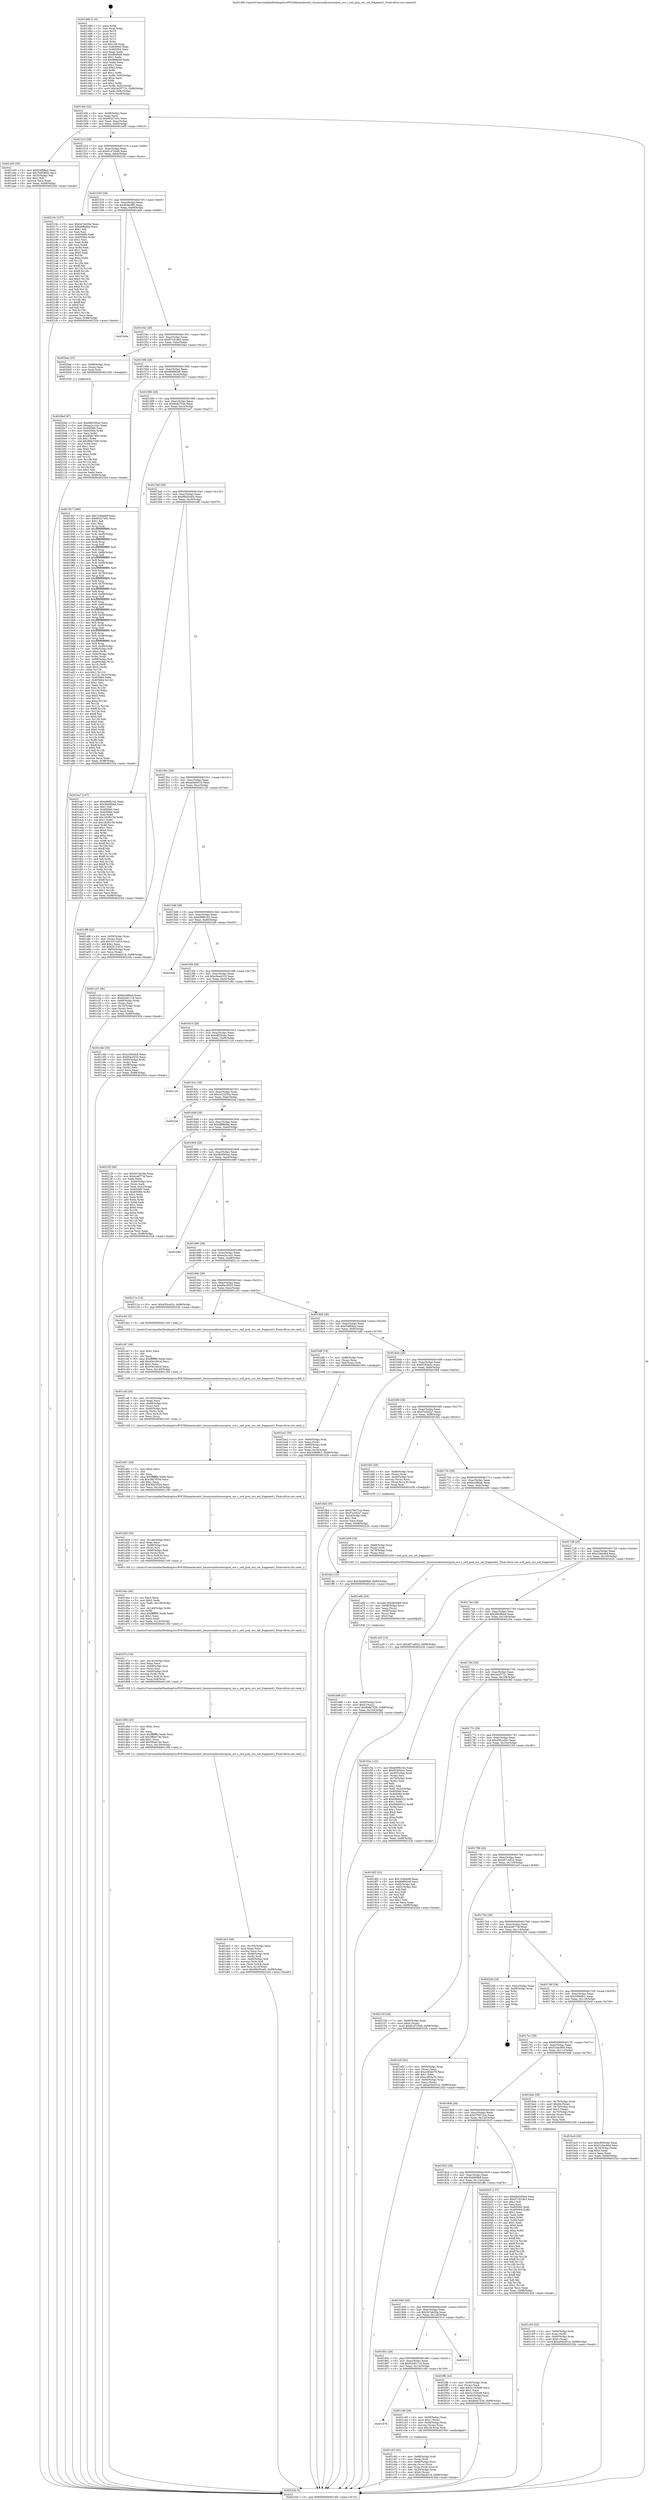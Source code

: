 digraph "0x401480" {
  label = "0x401480 (/mnt/c/Users/mathe/Desktop/tcc/POCII/binaries/extr_linuxsoundcoreosspcm_oss.c_snd_pcm_oss_set_fragment1_Final-ollvm.out::main(0))"
  labelloc = "t"
  node[shape=record]

  Entry [label="",width=0.3,height=0.3,shape=circle,fillcolor=black,style=filled]
  "0x4014f4" [label="{
     0x4014f4 [32]\l
     | [instrs]\l
     &nbsp;&nbsp;0x4014f4 \<+6\>: mov -0x98(%rbp),%eax\l
     &nbsp;&nbsp;0x4014fa \<+2\>: mov %eax,%ecx\l
     &nbsp;&nbsp;0x4014fc \<+6\>: sub $0x80227a5c,%ecx\l
     &nbsp;&nbsp;0x401502 \<+6\>: mov %eax,-0xac(%rbp)\l
     &nbsp;&nbsp;0x401508 \<+6\>: mov %ecx,-0xb0(%rbp)\l
     &nbsp;&nbsp;0x40150e \<+6\>: je 0000000000401a95 \<main+0x615\>\l
  }"]
  "0x401a95" [label="{
     0x401a95 [30]\l
     | [instrs]\l
     &nbsp;&nbsp;0x401a95 \<+5\>: mov $0xf34f68a2,%eax\l
     &nbsp;&nbsp;0x401a9a \<+5\>: mov $0x7b6f36bb,%ecx\l
     &nbsp;&nbsp;0x401a9f \<+3\>: mov -0x35(%rbp),%dl\l
     &nbsp;&nbsp;0x401aa2 \<+3\>: test $0x1,%dl\l
     &nbsp;&nbsp;0x401aa5 \<+3\>: cmovne %ecx,%eax\l
     &nbsp;&nbsp;0x401aa8 \<+6\>: mov %eax,-0x98(%rbp)\l
     &nbsp;&nbsp;0x401aae \<+5\>: jmp 000000000040232b \<main+0xeab\>\l
  }"]
  "0x401514" [label="{
     0x401514 [28]\l
     | [instrs]\l
     &nbsp;&nbsp;0x401514 \<+5\>: jmp 0000000000401519 \<main+0x99\>\l
     &nbsp;&nbsp;0x401519 \<+6\>: mov -0xac(%rbp),%eax\l
     &nbsp;&nbsp;0x40151f \<+5\>: sub $0x81d7c948,%eax\l
     &nbsp;&nbsp;0x401524 \<+6\>: mov %eax,-0xb4(%rbp)\l
     &nbsp;&nbsp;0x40152a \<+6\>: je 000000000040216c \<main+0xcec\>\l
  }"]
  Exit [label="",width=0.3,height=0.3,shape=circle,fillcolor=black,style=filled,peripheries=2]
  "0x40216c" [label="{
     0x40216c [137]\l
     | [instrs]\l
     &nbsp;&nbsp;0x40216c \<+5\>: mov $0x5e7eb30a,%eax\l
     &nbsp;&nbsp;0x402171 \<+5\>: mov $0xd8ffe0bd,%ecx\l
     &nbsp;&nbsp;0x402176 \<+2\>: mov $0x1,%dl\l
     &nbsp;&nbsp;0x402178 \<+2\>: xor %esi,%esi\l
     &nbsp;&nbsp;0x40217a \<+7\>: mov 0x405060,%edi\l
     &nbsp;&nbsp;0x402181 \<+8\>: mov 0x405064,%r8d\l
     &nbsp;&nbsp;0x402189 \<+3\>: sub $0x1,%esi\l
     &nbsp;&nbsp;0x40218c \<+3\>: mov %edi,%r9d\l
     &nbsp;&nbsp;0x40218f \<+3\>: add %esi,%r9d\l
     &nbsp;&nbsp;0x402192 \<+4\>: imul %r9d,%edi\l
     &nbsp;&nbsp;0x402196 \<+3\>: and $0x1,%edi\l
     &nbsp;&nbsp;0x402199 \<+3\>: cmp $0x0,%edi\l
     &nbsp;&nbsp;0x40219c \<+4\>: sete %r10b\l
     &nbsp;&nbsp;0x4021a0 \<+4\>: cmp $0xa,%r8d\l
     &nbsp;&nbsp;0x4021a4 \<+4\>: setl %r11b\l
     &nbsp;&nbsp;0x4021a8 \<+3\>: mov %r10b,%bl\l
     &nbsp;&nbsp;0x4021ab \<+3\>: xor $0xff,%bl\l
     &nbsp;&nbsp;0x4021ae \<+3\>: mov %r11b,%r14b\l
     &nbsp;&nbsp;0x4021b1 \<+4\>: xor $0xff,%r14b\l
     &nbsp;&nbsp;0x4021b5 \<+3\>: xor $0x0,%dl\l
     &nbsp;&nbsp;0x4021b8 \<+3\>: mov %bl,%r15b\l
     &nbsp;&nbsp;0x4021bb \<+4\>: and $0x0,%r15b\l
     &nbsp;&nbsp;0x4021bf \<+3\>: and %dl,%r10b\l
     &nbsp;&nbsp;0x4021c2 \<+3\>: mov %r14b,%r12b\l
     &nbsp;&nbsp;0x4021c5 \<+4\>: and $0x0,%r12b\l
     &nbsp;&nbsp;0x4021c9 \<+3\>: and %dl,%r11b\l
     &nbsp;&nbsp;0x4021cc \<+3\>: or %r10b,%r15b\l
     &nbsp;&nbsp;0x4021cf \<+3\>: or %r11b,%r12b\l
     &nbsp;&nbsp;0x4021d2 \<+3\>: xor %r12b,%r15b\l
     &nbsp;&nbsp;0x4021d5 \<+3\>: or %r14b,%bl\l
     &nbsp;&nbsp;0x4021d8 \<+3\>: xor $0xff,%bl\l
     &nbsp;&nbsp;0x4021db \<+3\>: or $0x0,%dl\l
     &nbsp;&nbsp;0x4021de \<+2\>: and %dl,%bl\l
     &nbsp;&nbsp;0x4021e0 \<+3\>: or %bl,%r15b\l
     &nbsp;&nbsp;0x4021e3 \<+4\>: test $0x1,%r15b\l
     &nbsp;&nbsp;0x4021e7 \<+3\>: cmovne %ecx,%eax\l
     &nbsp;&nbsp;0x4021ea \<+6\>: mov %eax,-0x98(%rbp)\l
     &nbsp;&nbsp;0x4021f0 \<+5\>: jmp 000000000040232b \<main+0xeab\>\l
  }"]
  "0x401530" [label="{
     0x401530 [28]\l
     | [instrs]\l
     &nbsp;&nbsp;0x401530 \<+5\>: jmp 0000000000401535 \<main+0xb5\>\l
     &nbsp;&nbsp;0x401535 \<+6\>: mov -0xac(%rbp),%eax\l
     &nbsp;&nbsp;0x40153b \<+5\>: sub $0x828e3ff2,%eax\l
     &nbsp;&nbsp;0x401540 \<+6\>: mov %eax,-0xb8(%rbp)\l
     &nbsp;&nbsp;0x401546 \<+6\>: je 0000000000401b0e \<main+0x68e\>\l
  }"]
  "0x4020bd" [label="{
     0x4020bd [97]\l
     | [instrs]\l
     &nbsp;&nbsp;0x4020bd \<+5\>: mov $0x6b8295a0,%ecx\l
     &nbsp;&nbsp;0x4020c2 \<+5\>: mov $0xea2e1a2c,%edx\l
     &nbsp;&nbsp;0x4020c7 \<+7\>: mov 0x405060,%esi\l
     &nbsp;&nbsp;0x4020ce \<+8\>: mov 0x405064,%r8d\l
     &nbsp;&nbsp;0x4020d6 \<+3\>: mov %esi,%r9d\l
     &nbsp;&nbsp;0x4020d9 \<+7\>: sub $0x9fdb7490,%r9d\l
     &nbsp;&nbsp;0x4020e0 \<+4\>: sub $0x1,%r9d\l
     &nbsp;&nbsp;0x4020e4 \<+7\>: add $0x9fdb7490,%r9d\l
     &nbsp;&nbsp;0x4020eb \<+4\>: imul %r9d,%esi\l
     &nbsp;&nbsp;0x4020ef \<+3\>: and $0x1,%esi\l
     &nbsp;&nbsp;0x4020f2 \<+3\>: cmp $0x0,%esi\l
     &nbsp;&nbsp;0x4020f5 \<+4\>: sete %r10b\l
     &nbsp;&nbsp;0x4020f9 \<+4\>: cmp $0xa,%r8d\l
     &nbsp;&nbsp;0x4020fd \<+4\>: setl %r11b\l
     &nbsp;&nbsp;0x402101 \<+3\>: mov %r10b,%bl\l
     &nbsp;&nbsp;0x402104 \<+3\>: and %r11b,%bl\l
     &nbsp;&nbsp;0x402107 \<+3\>: xor %r11b,%r10b\l
     &nbsp;&nbsp;0x40210a \<+3\>: or %r10b,%bl\l
     &nbsp;&nbsp;0x40210d \<+3\>: test $0x1,%bl\l
     &nbsp;&nbsp;0x402110 \<+3\>: cmovne %edx,%ecx\l
     &nbsp;&nbsp;0x402113 \<+6\>: mov %ecx,-0x98(%rbp)\l
     &nbsp;&nbsp;0x402119 \<+5\>: jmp 000000000040232b \<main+0xeab\>\l
  }"]
  "0x401b0e" [label="{
     0x401b0e\l
  }", style=dashed]
  "0x40154c" [label="{
     0x40154c [28]\l
     | [instrs]\l
     &nbsp;&nbsp;0x40154c \<+5\>: jmp 0000000000401551 \<main+0xd1\>\l
     &nbsp;&nbsp;0x401551 \<+6\>: mov -0xac(%rbp),%eax\l
     &nbsp;&nbsp;0x401557 \<+5\>: sub $0x871819b3,%eax\l
     &nbsp;&nbsp;0x40155c \<+6\>: mov %eax,-0xbc(%rbp)\l
     &nbsp;&nbsp;0x401562 \<+6\>: je 00000000004020ae \<main+0xc2e\>\l
  }"]
  "0x401fec" [label="{
     0x401fec [15]\l
     | [instrs]\l
     &nbsp;&nbsp;0x401fec \<+10\>: movl $0x5bb869b9,-0x98(%rbp)\l
     &nbsp;&nbsp;0x401ff6 \<+5\>: jmp 000000000040232b \<main+0xeab\>\l
  }"]
  "0x4020ae" [label="{
     0x4020ae [15]\l
     | [instrs]\l
     &nbsp;&nbsp;0x4020ae \<+4\>: mov -0x68(%rbp),%rax\l
     &nbsp;&nbsp;0x4020b2 \<+3\>: mov (%rax),%rax\l
     &nbsp;&nbsp;0x4020b5 \<+3\>: mov %rax,%rdi\l
     &nbsp;&nbsp;0x4020b8 \<+5\>: call 0000000000401030 \<free@plt\>\l
     | [calls]\l
     &nbsp;&nbsp;0x401030 \{1\} (unknown)\l
  }"]
  "0x401568" [label="{
     0x401568 [28]\l
     | [instrs]\l
     &nbsp;&nbsp;0x401568 \<+5\>: jmp 000000000040156d \<main+0xed\>\l
     &nbsp;&nbsp;0x40156d \<+6\>: mov -0xac(%rbp),%eax\l
     &nbsp;&nbsp;0x401573 \<+5\>: sub $0x8b9f42e9,%eax\l
     &nbsp;&nbsp;0x401578 \<+6\>: mov %eax,-0xc0(%rbp)\l
     &nbsp;&nbsp;0x40157e \<+6\>: je 0000000000401927 \<main+0x4a7\>\l
  }"]
  "0x401e88" [label="{
     0x401e88 [31]\l
     | [instrs]\l
     &nbsp;&nbsp;0x401e88 \<+4\>: mov -0x40(%rbp),%rcx\l
     &nbsp;&nbsp;0x401e8c \<+6\>: movl $0x0,(%rcx)\l
     &nbsp;&nbsp;0x401e92 \<+10\>: movl $0x8efa7526,-0x98(%rbp)\l
     &nbsp;&nbsp;0x401e9c \<+6\>: mov %eax,-0x154(%rbp)\l
     &nbsp;&nbsp;0x401ea2 \<+5\>: jmp 000000000040232b \<main+0xeab\>\l
  }"]
  "0x401927" [label="{
     0x401927 [366]\l
     | [instrs]\l
     &nbsp;&nbsp;0x401927 \<+5\>: mov $0x7e3bd49f,%eax\l
     &nbsp;&nbsp;0x40192c \<+5\>: mov $0x80227a5c,%ecx\l
     &nbsp;&nbsp;0x401931 \<+2\>: mov $0x1,%dl\l
     &nbsp;&nbsp;0x401933 \<+2\>: xor %esi,%esi\l
     &nbsp;&nbsp;0x401935 \<+3\>: mov %rsp,%rdi\l
     &nbsp;&nbsp;0x401938 \<+4\>: add $0xfffffffffffffff0,%rdi\l
     &nbsp;&nbsp;0x40193c \<+3\>: mov %rdi,%rsp\l
     &nbsp;&nbsp;0x40193f \<+7\>: mov %rdi,-0x90(%rbp)\l
     &nbsp;&nbsp;0x401946 \<+3\>: mov %rsp,%rdi\l
     &nbsp;&nbsp;0x401949 \<+4\>: add $0xfffffffffffffff0,%rdi\l
     &nbsp;&nbsp;0x40194d \<+3\>: mov %rdi,%rsp\l
     &nbsp;&nbsp;0x401950 \<+3\>: mov %rsp,%r8\l
     &nbsp;&nbsp;0x401953 \<+4\>: add $0xfffffffffffffff0,%r8\l
     &nbsp;&nbsp;0x401957 \<+3\>: mov %r8,%rsp\l
     &nbsp;&nbsp;0x40195a \<+7\>: mov %r8,-0x88(%rbp)\l
     &nbsp;&nbsp;0x401961 \<+3\>: mov %rsp,%r8\l
     &nbsp;&nbsp;0x401964 \<+4\>: add $0xfffffffffffffff0,%r8\l
     &nbsp;&nbsp;0x401968 \<+3\>: mov %r8,%rsp\l
     &nbsp;&nbsp;0x40196b \<+4\>: mov %r8,-0x80(%rbp)\l
     &nbsp;&nbsp;0x40196f \<+3\>: mov %rsp,%r8\l
     &nbsp;&nbsp;0x401972 \<+4\>: add $0xfffffffffffffff0,%r8\l
     &nbsp;&nbsp;0x401976 \<+3\>: mov %r8,%rsp\l
     &nbsp;&nbsp;0x401979 \<+4\>: mov %r8,-0x78(%rbp)\l
     &nbsp;&nbsp;0x40197d \<+3\>: mov %rsp,%r8\l
     &nbsp;&nbsp;0x401980 \<+4\>: add $0xfffffffffffffff0,%r8\l
     &nbsp;&nbsp;0x401984 \<+3\>: mov %r8,%rsp\l
     &nbsp;&nbsp;0x401987 \<+4\>: mov %r8,-0x70(%rbp)\l
     &nbsp;&nbsp;0x40198b \<+3\>: mov %rsp,%r8\l
     &nbsp;&nbsp;0x40198e \<+4\>: add $0xfffffffffffffff0,%r8\l
     &nbsp;&nbsp;0x401992 \<+3\>: mov %r8,%rsp\l
     &nbsp;&nbsp;0x401995 \<+4\>: mov %r8,-0x68(%rbp)\l
     &nbsp;&nbsp;0x401999 \<+3\>: mov %rsp,%r8\l
     &nbsp;&nbsp;0x40199c \<+4\>: add $0xfffffffffffffff0,%r8\l
     &nbsp;&nbsp;0x4019a0 \<+3\>: mov %r8,%rsp\l
     &nbsp;&nbsp;0x4019a3 \<+4\>: mov %r8,-0x60(%rbp)\l
     &nbsp;&nbsp;0x4019a7 \<+3\>: mov %rsp,%r8\l
     &nbsp;&nbsp;0x4019aa \<+4\>: add $0xfffffffffffffff0,%r8\l
     &nbsp;&nbsp;0x4019ae \<+3\>: mov %r8,%rsp\l
     &nbsp;&nbsp;0x4019b1 \<+4\>: mov %r8,-0x58(%rbp)\l
     &nbsp;&nbsp;0x4019b5 \<+3\>: mov %rsp,%r8\l
     &nbsp;&nbsp;0x4019b8 \<+4\>: add $0xfffffffffffffff0,%r8\l
     &nbsp;&nbsp;0x4019bc \<+3\>: mov %r8,%rsp\l
     &nbsp;&nbsp;0x4019bf \<+4\>: mov %r8,-0x50(%rbp)\l
     &nbsp;&nbsp;0x4019c3 \<+3\>: mov %rsp,%r8\l
     &nbsp;&nbsp;0x4019c6 \<+4\>: add $0xfffffffffffffff0,%r8\l
     &nbsp;&nbsp;0x4019ca \<+3\>: mov %r8,%rsp\l
     &nbsp;&nbsp;0x4019cd \<+4\>: mov %r8,-0x48(%rbp)\l
     &nbsp;&nbsp;0x4019d1 \<+3\>: mov %rsp,%r8\l
     &nbsp;&nbsp;0x4019d4 \<+4\>: add $0xfffffffffffffff0,%r8\l
     &nbsp;&nbsp;0x4019d8 \<+3\>: mov %r8,%rsp\l
     &nbsp;&nbsp;0x4019db \<+4\>: mov %r8,-0x40(%rbp)\l
     &nbsp;&nbsp;0x4019df \<+7\>: mov -0x90(%rbp),%r8\l
     &nbsp;&nbsp;0x4019e6 \<+7\>: movl $0x0,(%r8)\l
     &nbsp;&nbsp;0x4019ed \<+7\>: mov -0x9c(%rbp),%r9d\l
     &nbsp;&nbsp;0x4019f4 \<+3\>: mov %r9d,(%rdi)\l
     &nbsp;&nbsp;0x4019f7 \<+7\>: mov -0x88(%rbp),%r8\l
     &nbsp;&nbsp;0x4019fe \<+7\>: mov -0xa8(%rbp),%r10\l
     &nbsp;&nbsp;0x401a05 \<+3\>: mov %r10,(%r8)\l
     &nbsp;&nbsp;0x401a08 \<+3\>: cmpl $0x2,(%rdi)\l
     &nbsp;&nbsp;0x401a0b \<+4\>: setne %r11b\l
     &nbsp;&nbsp;0x401a0f \<+4\>: and $0x1,%r11b\l
     &nbsp;&nbsp;0x401a13 \<+4\>: mov %r11b,-0x35(%rbp)\l
     &nbsp;&nbsp;0x401a17 \<+7\>: mov 0x405060,%ebx\l
     &nbsp;&nbsp;0x401a1e \<+8\>: mov 0x405064,%r14d\l
     &nbsp;&nbsp;0x401a26 \<+3\>: sub $0x1,%esi\l
     &nbsp;&nbsp;0x401a29 \<+3\>: mov %ebx,%r15d\l
     &nbsp;&nbsp;0x401a2c \<+3\>: add %esi,%r15d\l
     &nbsp;&nbsp;0x401a2f \<+4\>: imul %r15d,%ebx\l
     &nbsp;&nbsp;0x401a33 \<+3\>: and $0x1,%ebx\l
     &nbsp;&nbsp;0x401a36 \<+3\>: cmp $0x0,%ebx\l
     &nbsp;&nbsp;0x401a39 \<+4\>: sete %r11b\l
     &nbsp;&nbsp;0x401a3d \<+4\>: cmp $0xa,%r14d\l
     &nbsp;&nbsp;0x401a41 \<+4\>: setl %r12b\l
     &nbsp;&nbsp;0x401a45 \<+3\>: mov %r11b,%r13b\l
     &nbsp;&nbsp;0x401a48 \<+4\>: xor $0xff,%r13b\l
     &nbsp;&nbsp;0x401a4c \<+3\>: mov %r12b,%sil\l
     &nbsp;&nbsp;0x401a4f \<+4\>: xor $0xff,%sil\l
     &nbsp;&nbsp;0x401a53 \<+3\>: xor $0x0,%dl\l
     &nbsp;&nbsp;0x401a56 \<+3\>: mov %r13b,%dil\l
     &nbsp;&nbsp;0x401a59 \<+4\>: and $0x0,%dil\l
     &nbsp;&nbsp;0x401a5d \<+3\>: and %dl,%r11b\l
     &nbsp;&nbsp;0x401a60 \<+3\>: mov %sil,%r8b\l
     &nbsp;&nbsp;0x401a63 \<+4\>: and $0x0,%r8b\l
     &nbsp;&nbsp;0x401a67 \<+3\>: and %dl,%r12b\l
     &nbsp;&nbsp;0x401a6a \<+3\>: or %r11b,%dil\l
     &nbsp;&nbsp;0x401a6d \<+3\>: or %r12b,%r8b\l
     &nbsp;&nbsp;0x401a70 \<+3\>: xor %r8b,%dil\l
     &nbsp;&nbsp;0x401a73 \<+3\>: or %sil,%r13b\l
     &nbsp;&nbsp;0x401a76 \<+4\>: xor $0xff,%r13b\l
     &nbsp;&nbsp;0x401a7a \<+3\>: or $0x0,%dl\l
     &nbsp;&nbsp;0x401a7d \<+3\>: and %dl,%r13b\l
     &nbsp;&nbsp;0x401a80 \<+3\>: or %r13b,%dil\l
     &nbsp;&nbsp;0x401a83 \<+4\>: test $0x1,%dil\l
     &nbsp;&nbsp;0x401a87 \<+3\>: cmovne %ecx,%eax\l
     &nbsp;&nbsp;0x401a8a \<+6\>: mov %eax,-0x98(%rbp)\l
     &nbsp;&nbsp;0x401a90 \<+5\>: jmp 000000000040232b \<main+0xeab\>\l
  }"]
  "0x401584" [label="{
     0x401584 [28]\l
     | [instrs]\l
     &nbsp;&nbsp;0x401584 \<+5\>: jmp 0000000000401589 \<main+0x109\>\l
     &nbsp;&nbsp;0x401589 \<+6\>: mov -0xac(%rbp),%eax\l
     &nbsp;&nbsp;0x40158f \<+5\>: sub $0x8efa7526,%eax\l
     &nbsp;&nbsp;0x401594 \<+6\>: mov %eax,-0xc4(%rbp)\l
     &nbsp;&nbsp;0x40159a \<+6\>: je 0000000000401ea7 \<main+0xa27\>\l
  }"]
  "0x401e6b" [label="{
     0x401e6b [29]\l
     | [instrs]\l
     &nbsp;&nbsp;0x401e6b \<+10\>: movabs $0x4030b6,%rdi\l
     &nbsp;&nbsp;0x401e75 \<+4\>: mov -0x48(%rbp),%rcx\l
     &nbsp;&nbsp;0x401e79 \<+2\>: mov %eax,(%rcx)\l
     &nbsp;&nbsp;0x401e7b \<+4\>: mov -0x48(%rbp),%rcx\l
     &nbsp;&nbsp;0x401e7f \<+2\>: mov (%rcx),%esi\l
     &nbsp;&nbsp;0x401e81 \<+2\>: mov $0x0,%al\l
     &nbsp;&nbsp;0x401e83 \<+5\>: call 0000000000401040 \<printf@plt\>\l
     | [calls]\l
     &nbsp;&nbsp;0x401040 \{1\} (unknown)\l
  }"]
  "0x401ea7" [label="{
     0x401ea7 [147]\l
     | [instrs]\l
     &nbsp;&nbsp;0x401ea7 \<+5\>: mov $0xb99fb162,%eax\l
     &nbsp;&nbsp;0x401eac \<+5\>: mov $0x36b0fbbd,%ecx\l
     &nbsp;&nbsp;0x401eb1 \<+2\>: mov $0x1,%dl\l
     &nbsp;&nbsp;0x401eb3 \<+7\>: mov 0x405060,%esi\l
     &nbsp;&nbsp;0x401eba \<+7\>: mov 0x405064,%edi\l
     &nbsp;&nbsp;0x401ec1 \<+3\>: mov %esi,%r8d\l
     &nbsp;&nbsp;0x401ec4 \<+7\>: add $0x182f0150,%r8d\l
     &nbsp;&nbsp;0x401ecb \<+4\>: sub $0x1,%r8d\l
     &nbsp;&nbsp;0x401ecf \<+7\>: sub $0x182f0150,%r8d\l
     &nbsp;&nbsp;0x401ed6 \<+4\>: imul %r8d,%esi\l
     &nbsp;&nbsp;0x401eda \<+3\>: and $0x1,%esi\l
     &nbsp;&nbsp;0x401edd \<+3\>: cmp $0x0,%esi\l
     &nbsp;&nbsp;0x401ee0 \<+4\>: sete %r9b\l
     &nbsp;&nbsp;0x401ee4 \<+3\>: cmp $0xa,%edi\l
     &nbsp;&nbsp;0x401ee7 \<+4\>: setl %r10b\l
     &nbsp;&nbsp;0x401eeb \<+3\>: mov %r9b,%r11b\l
     &nbsp;&nbsp;0x401eee \<+4\>: xor $0xff,%r11b\l
     &nbsp;&nbsp;0x401ef2 \<+3\>: mov %r10b,%bl\l
     &nbsp;&nbsp;0x401ef5 \<+3\>: xor $0xff,%bl\l
     &nbsp;&nbsp;0x401ef8 \<+3\>: xor $0x1,%dl\l
     &nbsp;&nbsp;0x401efb \<+3\>: mov %r11b,%r14b\l
     &nbsp;&nbsp;0x401efe \<+4\>: and $0xff,%r14b\l
     &nbsp;&nbsp;0x401f02 \<+3\>: and %dl,%r9b\l
     &nbsp;&nbsp;0x401f05 \<+3\>: mov %bl,%r15b\l
     &nbsp;&nbsp;0x401f08 \<+4\>: and $0xff,%r15b\l
     &nbsp;&nbsp;0x401f0c \<+3\>: and %dl,%r10b\l
     &nbsp;&nbsp;0x401f0f \<+3\>: or %r9b,%r14b\l
     &nbsp;&nbsp;0x401f12 \<+3\>: or %r10b,%r15b\l
     &nbsp;&nbsp;0x401f15 \<+3\>: xor %r15b,%r14b\l
     &nbsp;&nbsp;0x401f18 \<+3\>: or %bl,%r11b\l
     &nbsp;&nbsp;0x401f1b \<+4\>: xor $0xff,%r11b\l
     &nbsp;&nbsp;0x401f1f \<+3\>: or $0x1,%dl\l
     &nbsp;&nbsp;0x401f22 \<+3\>: and %dl,%r11b\l
     &nbsp;&nbsp;0x401f25 \<+3\>: or %r11b,%r14b\l
     &nbsp;&nbsp;0x401f28 \<+4\>: test $0x1,%r14b\l
     &nbsp;&nbsp;0x401f2c \<+3\>: cmovne %ecx,%eax\l
     &nbsp;&nbsp;0x401f2f \<+6\>: mov %eax,-0x98(%rbp)\l
     &nbsp;&nbsp;0x401f35 \<+5\>: jmp 000000000040232b \<main+0xeab\>\l
  }"]
  "0x4015a0" [label="{
     0x4015a0 [28]\l
     | [instrs]\l
     &nbsp;&nbsp;0x4015a0 \<+5\>: jmp 00000000004015a5 \<main+0x125\>\l
     &nbsp;&nbsp;0x4015a5 \<+6\>: mov -0xac(%rbp),%eax\l
     &nbsp;&nbsp;0x4015ab \<+5\>: sub $0x99d35a05,%eax\l
     &nbsp;&nbsp;0x4015b0 \<+6\>: mov %eax,-0xc8(%rbp)\l
     &nbsp;&nbsp;0x4015b6 \<+6\>: je 0000000000401df6 \<main+0x976\>\l
  }"]
  "0x401dc5" [label="{
     0x401dc5 [49]\l
     | [instrs]\l
     &nbsp;&nbsp;0x401dc5 \<+6\>: mov -0x150(%rbp),%ecx\l
     &nbsp;&nbsp;0x401dcb \<+3\>: imul %eax,%ecx\l
     &nbsp;&nbsp;0x401dce \<+3\>: movslq %ecx,%rsi\l
     &nbsp;&nbsp;0x401dd1 \<+4\>: mov -0x68(%rbp),%rdi\l
     &nbsp;&nbsp;0x401dd5 \<+3\>: mov (%rdi),%rdi\l
     &nbsp;&nbsp;0x401dd8 \<+4\>: mov -0x60(%rbp),%r9\l
     &nbsp;&nbsp;0x401ddc \<+3\>: movslq (%r9),%r9\l
     &nbsp;&nbsp;0x401ddf \<+4\>: mov (%rdi,%r9,8),%rdi\l
     &nbsp;&nbsp;0x401de3 \<+4\>: mov %rsi,0x10(%rdi)\l
     &nbsp;&nbsp;0x401de7 \<+10\>: movl $0x99d35a05,-0x98(%rbp)\l
     &nbsp;&nbsp;0x401df1 \<+5\>: jmp 000000000040232b \<main+0xeab\>\l
  }"]
  "0x401df6" [label="{
     0x401df6 [42]\l
     | [instrs]\l
     &nbsp;&nbsp;0x401df6 \<+4\>: mov -0x50(%rbp),%rax\l
     &nbsp;&nbsp;0x401dfa \<+2\>: mov (%rax),%ecx\l
     &nbsp;&nbsp;0x401dfc \<+6\>: add $0x55153f10,%ecx\l
     &nbsp;&nbsp;0x401e02 \<+3\>: add $0x1,%ecx\l
     &nbsp;&nbsp;0x401e05 \<+6\>: sub $0x55153f10,%ecx\l
     &nbsp;&nbsp;0x401e0b \<+4\>: mov -0x50(%rbp),%rax\l
     &nbsp;&nbsp;0x401e0f \<+2\>: mov %ecx,(%rax)\l
     &nbsp;&nbsp;0x401e11 \<+10\>: movl $0xc0ea4319,-0x98(%rbp)\l
     &nbsp;&nbsp;0x401e1b \<+5\>: jmp 000000000040232b \<main+0xeab\>\l
  }"]
  "0x4015bc" [label="{
     0x4015bc [28]\l
     | [instrs]\l
     &nbsp;&nbsp;0x4015bc \<+5\>: jmp 00000000004015c1 \<main+0x141\>\l
     &nbsp;&nbsp;0x4015c1 \<+6\>: mov -0xac(%rbp),%eax\l
     &nbsp;&nbsp;0x4015c7 \<+5\>: sub $0xa04e451b,%eax\l
     &nbsp;&nbsp;0x4015cc \<+6\>: mov %eax,-0xcc(%rbp)\l
     &nbsp;&nbsp;0x4015d2 \<+6\>: je 0000000000401c25 \<main+0x7a5\>\l
  }"]
  "0x401d9d" [label="{
     0x401d9d [40]\l
     | [instrs]\l
     &nbsp;&nbsp;0x401d9d \<+5\>: mov $0x2,%ecx\l
     &nbsp;&nbsp;0x401da2 \<+1\>: cltd\l
     &nbsp;&nbsp;0x401da3 \<+2\>: idiv %ecx\l
     &nbsp;&nbsp;0x401da5 \<+6\>: imul $0xfffffffe,%edx,%ecx\l
     &nbsp;&nbsp;0x401dab \<+6\>: sub $0x3f6ee74e,%ecx\l
     &nbsp;&nbsp;0x401db1 \<+3\>: add $0x1,%ecx\l
     &nbsp;&nbsp;0x401db4 \<+6\>: add $0x3f6ee74e,%ecx\l
     &nbsp;&nbsp;0x401dba \<+6\>: mov %ecx,-0x150(%rbp)\l
     &nbsp;&nbsp;0x401dc0 \<+5\>: call 0000000000401160 \<next_i\>\l
     | [calls]\l
     &nbsp;&nbsp;0x401160 \{1\} (/mnt/c/Users/mathe/Desktop/tcc/POCII/binaries/extr_linuxsoundcoreosspcm_oss.c_snd_pcm_oss_set_fragment1_Final-ollvm.out::next_i)\l
  }"]
  "0x401c25" [label="{
     0x401c25 [36]\l
     | [instrs]\l
     &nbsp;&nbsp;0x401c25 \<+5\>: mov $0xfec086ab,%eax\l
     &nbsp;&nbsp;0x401c2a \<+5\>: mov $0x62e81116,%ecx\l
     &nbsp;&nbsp;0x401c2f \<+4\>: mov -0x60(%rbp),%rdx\l
     &nbsp;&nbsp;0x401c33 \<+2\>: mov (%rdx),%esi\l
     &nbsp;&nbsp;0x401c35 \<+4\>: mov -0x70(%rbp),%rdx\l
     &nbsp;&nbsp;0x401c39 \<+2\>: cmp (%rdx),%esi\l
     &nbsp;&nbsp;0x401c3b \<+3\>: cmovl %ecx,%eax\l
     &nbsp;&nbsp;0x401c3e \<+6\>: mov %eax,-0x98(%rbp)\l
     &nbsp;&nbsp;0x401c44 \<+5\>: jmp 000000000040232b \<main+0xeab\>\l
  }"]
  "0x4015d8" [label="{
     0x4015d8 [28]\l
     | [instrs]\l
     &nbsp;&nbsp;0x4015d8 \<+5\>: jmp 00000000004015dd \<main+0x15d\>\l
     &nbsp;&nbsp;0x4015dd \<+6\>: mov -0xac(%rbp),%eax\l
     &nbsp;&nbsp;0x4015e3 \<+5\>: sub $0xb99fb162,%eax\l
     &nbsp;&nbsp;0x4015e8 \<+6\>: mov %eax,-0xd0(%rbp)\l
     &nbsp;&nbsp;0x4015ee \<+6\>: je 00000000004022d0 \<main+0xe50\>\l
  }"]
  "0x401d7a" [label="{
     0x401d7a [35]\l
     | [instrs]\l
     &nbsp;&nbsp;0x401d7a \<+6\>: mov -0x14c(%rbp),%ecx\l
     &nbsp;&nbsp;0x401d80 \<+3\>: imul %eax,%ecx\l
     &nbsp;&nbsp;0x401d83 \<+4\>: mov -0x68(%rbp),%rsi\l
     &nbsp;&nbsp;0x401d87 \<+3\>: mov (%rsi),%rsi\l
     &nbsp;&nbsp;0x401d8a \<+4\>: mov -0x60(%rbp),%rdi\l
     &nbsp;&nbsp;0x401d8e \<+3\>: movslq (%rdi),%rdi\l
     &nbsp;&nbsp;0x401d91 \<+4\>: mov (%rsi,%rdi,8),%rsi\l
     &nbsp;&nbsp;0x401d95 \<+3\>: mov %ecx,0x8(%rsi)\l
     &nbsp;&nbsp;0x401d98 \<+5\>: call 0000000000401160 \<next_i\>\l
     | [calls]\l
     &nbsp;&nbsp;0x401160 \{1\} (/mnt/c/Users/mathe/Desktop/tcc/POCII/binaries/extr_linuxsoundcoreosspcm_oss.c_snd_pcm_oss_set_fragment1_Final-ollvm.out::next_i)\l
  }"]
  "0x4022d0" [label="{
     0x4022d0\l
  }", style=dashed]
  "0x4015f4" [label="{
     0x4015f4 [28]\l
     | [instrs]\l
     &nbsp;&nbsp;0x4015f4 \<+5\>: jmp 00000000004015f9 \<main+0x179\>\l
     &nbsp;&nbsp;0x4015f9 \<+6\>: mov -0xac(%rbp),%eax\l
     &nbsp;&nbsp;0x4015ff \<+5\>: sub $0xc0ea4319,%eax\l
     &nbsp;&nbsp;0x401604 \<+6\>: mov %eax,-0xd4(%rbp)\l
     &nbsp;&nbsp;0x40160a \<+6\>: je 0000000000401c8e \<main+0x80e\>\l
  }"]
  "0x401d4c" [label="{
     0x401d4c [46]\l
     | [instrs]\l
     &nbsp;&nbsp;0x401d4c \<+2\>: xor %ecx,%ecx\l
     &nbsp;&nbsp;0x401d4e \<+5\>: mov $0x2,%edx\l
     &nbsp;&nbsp;0x401d53 \<+6\>: mov %edx,-0x148(%rbp)\l
     &nbsp;&nbsp;0x401d59 \<+1\>: cltd\l
     &nbsp;&nbsp;0x401d5a \<+7\>: mov -0x148(%rbp),%r8d\l
     &nbsp;&nbsp;0x401d61 \<+3\>: idiv %r8d\l
     &nbsp;&nbsp;0x401d64 \<+6\>: imul $0xfffffffe,%edx,%edx\l
     &nbsp;&nbsp;0x401d6a \<+3\>: sub $0x1,%ecx\l
     &nbsp;&nbsp;0x401d6d \<+2\>: sub %ecx,%edx\l
     &nbsp;&nbsp;0x401d6f \<+6\>: mov %edx,-0x14c(%rbp)\l
     &nbsp;&nbsp;0x401d75 \<+5\>: call 0000000000401160 \<next_i\>\l
     | [calls]\l
     &nbsp;&nbsp;0x401160 \{1\} (/mnt/c/Users/mathe/Desktop/tcc/POCII/binaries/extr_linuxsoundcoreosspcm_oss.c_snd_pcm_oss_set_fragment1_Final-ollvm.out::next_i)\l
  }"]
  "0x401c8e" [label="{
     0x401c8e [36]\l
     | [instrs]\l
     &nbsp;&nbsp;0x401c8e \<+5\>: mov $0x2340efc6,%eax\l
     &nbsp;&nbsp;0x401c93 \<+5\>: mov $0xf0ac0525,%ecx\l
     &nbsp;&nbsp;0x401c98 \<+4\>: mov -0x50(%rbp),%rdx\l
     &nbsp;&nbsp;0x401c9c \<+2\>: mov (%rdx),%esi\l
     &nbsp;&nbsp;0x401c9e \<+4\>: mov -0x58(%rbp),%rdx\l
     &nbsp;&nbsp;0x401ca2 \<+2\>: cmp (%rdx),%esi\l
     &nbsp;&nbsp;0x401ca4 \<+3\>: cmovl %ecx,%eax\l
     &nbsp;&nbsp;0x401ca7 \<+6\>: mov %eax,-0x98(%rbp)\l
     &nbsp;&nbsp;0x401cad \<+5\>: jmp 000000000040232b \<main+0xeab\>\l
  }"]
  "0x401610" [label="{
     0x401610 [28]\l
     | [instrs]\l
     &nbsp;&nbsp;0x401610 \<+5\>: jmp 0000000000401615 \<main+0x195\>\l
     &nbsp;&nbsp;0x401615 \<+6\>: mov -0xac(%rbp),%eax\l
     &nbsp;&nbsp;0x40161b \<+5\>: sub $0xc8f20cbe,%eax\l
     &nbsp;&nbsp;0x401620 \<+6\>: mov %eax,-0xd8(%rbp)\l
     &nbsp;&nbsp;0x401626 \<+6\>: je 000000000040212d \<main+0xcad\>\l
  }"]
  "0x401d29" [label="{
     0x401d29 [35]\l
     | [instrs]\l
     &nbsp;&nbsp;0x401d29 \<+6\>: mov -0x144(%rbp),%ecx\l
     &nbsp;&nbsp;0x401d2f \<+3\>: imul %eax,%ecx\l
     &nbsp;&nbsp;0x401d32 \<+4\>: mov -0x68(%rbp),%rsi\l
     &nbsp;&nbsp;0x401d36 \<+3\>: mov (%rsi),%rsi\l
     &nbsp;&nbsp;0x401d39 \<+4\>: mov -0x60(%rbp),%rdi\l
     &nbsp;&nbsp;0x401d3d \<+3\>: movslq (%rdi),%rdi\l
     &nbsp;&nbsp;0x401d40 \<+4\>: mov (%rsi,%rdi,8),%rsi\l
     &nbsp;&nbsp;0x401d44 \<+3\>: mov %ecx,0x4(%rsi)\l
     &nbsp;&nbsp;0x401d47 \<+5\>: call 0000000000401160 \<next_i\>\l
     | [calls]\l
     &nbsp;&nbsp;0x401160 \{1\} (/mnt/c/Users/mathe/Desktop/tcc/POCII/binaries/extr_linuxsoundcoreosspcm_oss.c_snd_pcm_oss_set_fragment1_Final-ollvm.out::next_i)\l
  }"]
  "0x40212d" [label="{
     0x40212d\l
  }", style=dashed]
  "0x40162c" [label="{
     0x40162c [28]\l
     | [instrs]\l
     &nbsp;&nbsp;0x40162c \<+5\>: jmp 0000000000401631 \<main+0x1b1\>\l
     &nbsp;&nbsp;0x401631 \<+6\>: mov -0xac(%rbp),%eax\l
     &nbsp;&nbsp;0x401637 \<+5\>: sub $0xce23250a,%eax\l
     &nbsp;&nbsp;0x40163c \<+6\>: mov %eax,-0xdc(%rbp)\l
     &nbsp;&nbsp;0x401642 \<+6\>: je 00000000004022af \<main+0xe2f\>\l
  }"]
  "0x401d01" [label="{
     0x401d01 [40]\l
     | [instrs]\l
     &nbsp;&nbsp;0x401d01 \<+5\>: mov $0x2,%ecx\l
     &nbsp;&nbsp;0x401d06 \<+1\>: cltd\l
     &nbsp;&nbsp;0x401d07 \<+2\>: idiv %ecx\l
     &nbsp;&nbsp;0x401d09 \<+6\>: imul $0xfffffffe,%edx,%ecx\l
     &nbsp;&nbsp;0x401d0f \<+6\>: sub $0x36b7f55d,%ecx\l
     &nbsp;&nbsp;0x401d15 \<+3\>: add $0x1,%ecx\l
     &nbsp;&nbsp;0x401d18 \<+6\>: add $0x36b7f55d,%ecx\l
     &nbsp;&nbsp;0x401d1e \<+6\>: mov %ecx,-0x144(%rbp)\l
     &nbsp;&nbsp;0x401d24 \<+5\>: call 0000000000401160 \<next_i\>\l
     | [calls]\l
     &nbsp;&nbsp;0x401160 \{1\} (/mnt/c/Users/mathe/Desktop/tcc/POCII/binaries/extr_linuxsoundcoreosspcm_oss.c_snd_pcm_oss_set_fragment1_Final-ollvm.out::next_i)\l
  }"]
  "0x4022af" [label="{
     0x4022af\l
  }", style=dashed]
  "0x401648" [label="{
     0x401648 [28]\l
     | [instrs]\l
     &nbsp;&nbsp;0x401648 \<+5\>: jmp 000000000040164d \<main+0x1cd\>\l
     &nbsp;&nbsp;0x40164d \<+6\>: mov -0xac(%rbp),%eax\l
     &nbsp;&nbsp;0x401653 \<+5\>: sub $0xd8ffe0bd,%eax\l
     &nbsp;&nbsp;0x401658 \<+6\>: mov %eax,-0xe0(%rbp)\l
     &nbsp;&nbsp;0x40165e \<+6\>: je 00000000004021f5 \<main+0xd75\>\l
  }"]
  "0x401cdf" [label="{
     0x401cdf [34]\l
     | [instrs]\l
     &nbsp;&nbsp;0x401cdf \<+6\>: mov -0x140(%rbp),%ecx\l
     &nbsp;&nbsp;0x401ce5 \<+3\>: imul %eax,%ecx\l
     &nbsp;&nbsp;0x401ce8 \<+4\>: mov -0x68(%rbp),%rsi\l
     &nbsp;&nbsp;0x401cec \<+3\>: mov (%rsi),%rsi\l
     &nbsp;&nbsp;0x401cef \<+4\>: mov -0x60(%rbp),%rdi\l
     &nbsp;&nbsp;0x401cf3 \<+3\>: movslq (%rdi),%rdi\l
     &nbsp;&nbsp;0x401cf6 \<+4\>: mov (%rsi,%rdi,8),%rsi\l
     &nbsp;&nbsp;0x401cfa \<+2\>: mov %ecx,(%rsi)\l
     &nbsp;&nbsp;0x401cfc \<+5\>: call 0000000000401160 \<next_i\>\l
     | [calls]\l
     &nbsp;&nbsp;0x401160 \{1\} (/mnt/c/Users/mathe/Desktop/tcc/POCII/binaries/extr_linuxsoundcoreosspcm_oss.c_snd_pcm_oss_set_fragment1_Final-ollvm.out::next_i)\l
  }"]
  "0x4021f5" [label="{
     0x4021f5 [99]\l
     | [instrs]\l
     &nbsp;&nbsp;0x4021f5 \<+5\>: mov $0x5e7eb30a,%eax\l
     &nbsp;&nbsp;0x4021fa \<+5\>: mov $0x4ce8774f,%ecx\l
     &nbsp;&nbsp;0x4021ff \<+2\>: xor %edx,%edx\l
     &nbsp;&nbsp;0x402201 \<+7\>: mov -0x90(%rbp),%rsi\l
     &nbsp;&nbsp;0x402208 \<+2\>: mov (%rsi),%edi\l
     &nbsp;&nbsp;0x40220a \<+3\>: mov %edi,-0x2c(%rbp)\l
     &nbsp;&nbsp;0x40220d \<+7\>: mov 0x405060,%edi\l
     &nbsp;&nbsp;0x402214 \<+8\>: mov 0x405064,%r8d\l
     &nbsp;&nbsp;0x40221c \<+3\>: sub $0x1,%edx\l
     &nbsp;&nbsp;0x40221f \<+3\>: mov %edi,%r9d\l
     &nbsp;&nbsp;0x402222 \<+3\>: add %edx,%r9d\l
     &nbsp;&nbsp;0x402225 \<+4\>: imul %r9d,%edi\l
     &nbsp;&nbsp;0x402229 \<+3\>: and $0x1,%edi\l
     &nbsp;&nbsp;0x40222c \<+3\>: cmp $0x0,%edi\l
     &nbsp;&nbsp;0x40222f \<+4\>: sete %r10b\l
     &nbsp;&nbsp;0x402233 \<+4\>: cmp $0xa,%r8d\l
     &nbsp;&nbsp;0x402237 \<+4\>: setl %r11b\l
     &nbsp;&nbsp;0x40223b \<+3\>: mov %r10b,%bl\l
     &nbsp;&nbsp;0x40223e \<+3\>: and %r11b,%bl\l
     &nbsp;&nbsp;0x402241 \<+3\>: xor %r11b,%r10b\l
     &nbsp;&nbsp;0x402244 \<+3\>: or %r10b,%bl\l
     &nbsp;&nbsp;0x402247 \<+3\>: test $0x1,%bl\l
     &nbsp;&nbsp;0x40224a \<+3\>: cmovne %ecx,%eax\l
     &nbsp;&nbsp;0x40224d \<+6\>: mov %eax,-0x98(%rbp)\l
     &nbsp;&nbsp;0x402253 \<+5\>: jmp 000000000040232b \<main+0xeab\>\l
  }"]
  "0x401664" [label="{
     0x401664 [28]\l
     | [instrs]\l
     &nbsp;&nbsp;0x401664 \<+5\>: jmp 0000000000401669 \<main+0x1e9\>\l
     &nbsp;&nbsp;0x401669 \<+6\>: mov -0xac(%rbp),%eax\l
     &nbsp;&nbsp;0x40166f \<+5\>: sub $0xdbd563ac,%eax\l
     &nbsp;&nbsp;0x401674 \<+6\>: mov %eax,-0xe4(%rbp)\l
     &nbsp;&nbsp;0x40167a \<+6\>: je 0000000000401b80 \<main+0x700\>\l
  }"]
  "0x401cb7" [label="{
     0x401cb7 [40]\l
     | [instrs]\l
     &nbsp;&nbsp;0x401cb7 \<+5\>: mov $0x2,%ecx\l
     &nbsp;&nbsp;0x401cbc \<+1\>: cltd\l
     &nbsp;&nbsp;0x401cbd \<+2\>: idiv %ecx\l
     &nbsp;&nbsp;0x401cbf \<+6\>: imul $0xfffffffe,%edx,%ecx\l
     &nbsp;&nbsp;0x401cc5 \<+6\>: add $0x93e1b6cd,%ecx\l
     &nbsp;&nbsp;0x401ccb \<+3\>: add $0x1,%ecx\l
     &nbsp;&nbsp;0x401cce \<+6\>: sub $0x93e1b6cd,%ecx\l
     &nbsp;&nbsp;0x401cd4 \<+6\>: mov %ecx,-0x140(%rbp)\l
     &nbsp;&nbsp;0x401cda \<+5\>: call 0000000000401160 \<next_i\>\l
     | [calls]\l
     &nbsp;&nbsp;0x401160 \{1\} (/mnt/c/Users/mathe/Desktop/tcc/POCII/binaries/extr_linuxsoundcoreosspcm_oss.c_snd_pcm_oss_set_fragment1_Final-ollvm.out::next_i)\l
  }"]
  "0x401b80" [label="{
     0x401b80\l
  }", style=dashed]
  "0x401680" [label="{
     0x401680 [28]\l
     | [instrs]\l
     &nbsp;&nbsp;0x401680 \<+5\>: jmp 0000000000401685 \<main+0x205\>\l
     &nbsp;&nbsp;0x401685 \<+6\>: mov -0xac(%rbp),%eax\l
     &nbsp;&nbsp;0x40168b \<+5\>: sub $0xea2e1a2c,%eax\l
     &nbsp;&nbsp;0x401690 \<+6\>: mov %eax,-0xe8(%rbp)\l
     &nbsp;&nbsp;0x401696 \<+6\>: je 000000000040211e \<main+0xc9e\>\l
  }"]
  "0x401c63" [label="{
     0x401c63 [43]\l
     | [instrs]\l
     &nbsp;&nbsp;0x401c63 \<+4\>: mov -0x68(%rbp),%rdi\l
     &nbsp;&nbsp;0x401c67 \<+3\>: mov (%rdi),%rdi\l
     &nbsp;&nbsp;0x401c6a \<+4\>: mov -0x60(%rbp),%rcx\l
     &nbsp;&nbsp;0x401c6e \<+3\>: movslq (%rcx),%rcx\l
     &nbsp;&nbsp;0x401c71 \<+4\>: mov %rax,(%rdi,%rcx,8)\l
     &nbsp;&nbsp;0x401c75 \<+4\>: mov -0x50(%rbp),%rax\l
     &nbsp;&nbsp;0x401c79 \<+6\>: movl $0x0,(%rax)\l
     &nbsp;&nbsp;0x401c7f \<+10\>: movl $0xc0ea4319,-0x98(%rbp)\l
     &nbsp;&nbsp;0x401c89 \<+5\>: jmp 000000000040232b \<main+0xeab\>\l
  }"]
  "0x40211e" [label="{
     0x40211e [15]\l
     | [instrs]\l
     &nbsp;&nbsp;0x40211e \<+10\>: movl $0x450ccd2c,-0x98(%rbp)\l
     &nbsp;&nbsp;0x402128 \<+5\>: jmp 000000000040232b \<main+0xeab\>\l
  }"]
  "0x40169c" [label="{
     0x40169c [28]\l
     | [instrs]\l
     &nbsp;&nbsp;0x40169c \<+5\>: jmp 00000000004016a1 \<main+0x221\>\l
     &nbsp;&nbsp;0x4016a1 \<+6\>: mov -0xac(%rbp),%eax\l
     &nbsp;&nbsp;0x4016a7 \<+5\>: sub $0xf0ac0525,%eax\l
     &nbsp;&nbsp;0x4016ac \<+6\>: mov %eax,-0xec(%rbp)\l
     &nbsp;&nbsp;0x4016b2 \<+6\>: je 0000000000401cb2 \<main+0x832\>\l
  }"]
  "0x401878" [label="{
     0x401878\l
  }", style=dashed]
  "0x401cb2" [label="{
     0x401cb2 [5]\l
     | [instrs]\l
     &nbsp;&nbsp;0x401cb2 \<+5\>: call 0000000000401160 \<next_i\>\l
     | [calls]\l
     &nbsp;&nbsp;0x401160 \{1\} (/mnt/c/Users/mathe/Desktop/tcc/POCII/binaries/extr_linuxsoundcoreosspcm_oss.c_snd_pcm_oss_set_fragment1_Final-ollvm.out::next_i)\l
  }"]
  "0x4016b8" [label="{
     0x4016b8 [28]\l
     | [instrs]\l
     &nbsp;&nbsp;0x4016b8 \<+5\>: jmp 00000000004016bd \<main+0x23d\>\l
     &nbsp;&nbsp;0x4016bd \<+6\>: mov -0xac(%rbp),%eax\l
     &nbsp;&nbsp;0x4016c3 \<+5\>: sub $0xf34f68a2,%eax\l
     &nbsp;&nbsp;0x4016c8 \<+6\>: mov %eax,-0xf0(%rbp)\l
     &nbsp;&nbsp;0x4016ce \<+6\>: je 0000000000401b8f \<main+0x70f\>\l
  }"]
  "0x401c49" [label="{
     0x401c49 [26]\l
     | [instrs]\l
     &nbsp;&nbsp;0x401c49 \<+4\>: mov -0x58(%rbp),%rax\l
     &nbsp;&nbsp;0x401c4d \<+6\>: movl $0x1,(%rax)\l
     &nbsp;&nbsp;0x401c53 \<+4\>: mov -0x58(%rbp),%rax\l
     &nbsp;&nbsp;0x401c57 \<+3\>: movslq (%rax),%rax\l
     &nbsp;&nbsp;0x401c5a \<+4\>: imul $0x18,%rax,%rdi\l
     &nbsp;&nbsp;0x401c5e \<+5\>: call 0000000000401050 \<malloc@plt\>\l
     | [calls]\l
     &nbsp;&nbsp;0x401050 \{1\} (unknown)\l
  }"]
  "0x401b8f" [label="{
     0x401b8f [19]\l
     | [instrs]\l
     &nbsp;&nbsp;0x401b8f \<+7\>: mov -0x88(%rbp),%rax\l
     &nbsp;&nbsp;0x401b96 \<+3\>: mov (%rax),%rax\l
     &nbsp;&nbsp;0x401b99 \<+4\>: mov 0x8(%rax),%rdi\l
     &nbsp;&nbsp;0x401b9d \<+5\>: call 0000000000401060 \<atoi@plt\>\l
     | [calls]\l
     &nbsp;&nbsp;0x401060 \{1\} (unknown)\l
  }"]
  "0x4016d4" [label="{
     0x4016d4 [28]\l
     | [instrs]\l
     &nbsp;&nbsp;0x4016d4 \<+5\>: jmp 00000000004016d9 \<main+0x259\>\l
     &nbsp;&nbsp;0x4016d9 \<+6\>: mov -0xac(%rbp),%eax\l
     &nbsp;&nbsp;0x4016df \<+5\>: sub $0xf5264e4c,%eax\l
     &nbsp;&nbsp;0x4016e4 \<+6\>: mov %eax,-0xf4(%rbp)\l
     &nbsp;&nbsp;0x4016ea \<+6\>: je 0000000000401fb4 \<main+0xb34\>\l
  }"]
  "0x40185c" [label="{
     0x40185c [28]\l
     | [instrs]\l
     &nbsp;&nbsp;0x40185c \<+5\>: jmp 0000000000401861 \<main+0x3e1\>\l
     &nbsp;&nbsp;0x401861 \<+6\>: mov -0xac(%rbp),%eax\l
     &nbsp;&nbsp;0x401867 \<+5\>: sub $0x62e81116,%eax\l
     &nbsp;&nbsp;0x40186c \<+6\>: mov %eax,-0x12c(%rbp)\l
     &nbsp;&nbsp;0x401872 \<+6\>: je 0000000000401c49 \<main+0x7c9\>\l
  }"]
  "0x401fb4" [label="{
     0x401fb4 [30]\l
     | [instrs]\l
     &nbsp;&nbsp;0x401fb4 \<+5\>: mov $0x579d722a,%eax\l
     &nbsp;&nbsp;0x401fb9 \<+5\>: mov $0xf7a3d2a7,%ecx\l
     &nbsp;&nbsp;0x401fbe \<+3\>: mov -0x2d(%rbp),%dl\l
     &nbsp;&nbsp;0x401fc1 \<+3\>: test $0x1,%dl\l
     &nbsp;&nbsp;0x401fc4 \<+3\>: cmovne %ecx,%eax\l
     &nbsp;&nbsp;0x401fc7 \<+6\>: mov %eax,-0x98(%rbp)\l
     &nbsp;&nbsp;0x401fcd \<+5\>: jmp 000000000040232b \<main+0xeab\>\l
  }"]
  "0x4016f0" [label="{
     0x4016f0 [28]\l
     | [instrs]\l
     &nbsp;&nbsp;0x4016f0 \<+5\>: jmp 00000000004016f5 \<main+0x275\>\l
     &nbsp;&nbsp;0x4016f5 \<+6\>: mov -0xac(%rbp),%eax\l
     &nbsp;&nbsp;0x4016fb \<+5\>: sub $0xf7a3d2a7,%eax\l
     &nbsp;&nbsp;0x401700 \<+6\>: mov %eax,-0xf8(%rbp)\l
     &nbsp;&nbsp;0x401706 \<+6\>: je 0000000000401fd2 \<main+0xb52\>\l
  }"]
  "0x402313" [label="{
     0x402313\l
  }", style=dashed]
  "0x401fd2" [label="{
     0x401fd2 [26]\l
     | [instrs]\l
     &nbsp;&nbsp;0x401fd2 \<+4\>: mov -0x68(%rbp),%rax\l
     &nbsp;&nbsp;0x401fd6 \<+3\>: mov (%rax),%rax\l
     &nbsp;&nbsp;0x401fd9 \<+4\>: mov -0x40(%rbp),%rcx\l
     &nbsp;&nbsp;0x401fdd \<+3\>: movslq (%rcx),%rcx\l
     &nbsp;&nbsp;0x401fe0 \<+4\>: mov (%rax,%rcx,8),%rax\l
     &nbsp;&nbsp;0x401fe4 \<+3\>: mov %rax,%rdi\l
     &nbsp;&nbsp;0x401fe7 \<+5\>: call 0000000000401030 \<free@plt\>\l
     | [calls]\l
     &nbsp;&nbsp;0x401030 \{1\} (unknown)\l
  }"]
  "0x40170c" [label="{
     0x40170c [28]\l
     | [instrs]\l
     &nbsp;&nbsp;0x40170c \<+5\>: jmp 0000000000401711 \<main+0x291\>\l
     &nbsp;&nbsp;0x401711 \<+6\>: mov -0xac(%rbp),%eax\l
     &nbsp;&nbsp;0x401717 \<+5\>: sub $0xfec086ab,%eax\l
     &nbsp;&nbsp;0x40171c \<+6\>: mov %eax,-0xfc(%rbp)\l
     &nbsp;&nbsp;0x401722 \<+6\>: je 0000000000401e59 \<main+0x9d9\>\l
  }"]
  "0x401840" [label="{
     0x401840 [28]\l
     | [instrs]\l
     &nbsp;&nbsp;0x401840 \<+5\>: jmp 0000000000401845 \<main+0x3c5\>\l
     &nbsp;&nbsp;0x401845 \<+6\>: mov -0xac(%rbp),%eax\l
     &nbsp;&nbsp;0x40184b \<+5\>: sub $0x5e7eb30a,%eax\l
     &nbsp;&nbsp;0x401850 \<+6\>: mov %eax,-0x128(%rbp)\l
     &nbsp;&nbsp;0x401856 \<+6\>: je 0000000000402313 \<main+0xe93\>\l
  }"]
  "0x401e59" [label="{
     0x401e59 [18]\l
     | [instrs]\l
     &nbsp;&nbsp;0x401e59 \<+4\>: mov -0x68(%rbp),%rax\l
     &nbsp;&nbsp;0x401e5d \<+3\>: mov (%rax),%rdi\l
     &nbsp;&nbsp;0x401e60 \<+4\>: mov -0x78(%rbp),%rax\l
     &nbsp;&nbsp;0x401e64 \<+2\>: mov (%rax),%esi\l
     &nbsp;&nbsp;0x401e66 \<+5\>: call 0000000000401240 \<snd_pcm_oss_set_fragment1\>\l
     | [calls]\l
     &nbsp;&nbsp;0x401240 \{1\} (/mnt/c/Users/mathe/Desktop/tcc/POCII/binaries/extr_linuxsoundcoreosspcm_oss.c_snd_pcm_oss_set_fragment1_Final-ollvm.out::snd_pcm_oss_set_fragment1)\l
  }"]
  "0x401728" [label="{
     0x401728 [28]\l
     | [instrs]\l
     &nbsp;&nbsp;0x401728 \<+5\>: jmp 000000000040172d \<main+0x2ad\>\l
     &nbsp;&nbsp;0x40172d \<+6\>: mov -0xac(%rbp),%eax\l
     &nbsp;&nbsp;0x401733 \<+5\>: sub $0x2340efc6,%eax\l
     &nbsp;&nbsp;0x401738 \<+6\>: mov %eax,-0x100(%rbp)\l
     &nbsp;&nbsp;0x40173e \<+6\>: je 0000000000401e20 \<main+0x9a0\>\l
  }"]
  "0x401ffb" [label="{
     0x401ffb [42]\l
     | [instrs]\l
     &nbsp;&nbsp;0x401ffb \<+4\>: mov -0x40(%rbp),%rax\l
     &nbsp;&nbsp;0x401fff \<+2\>: mov (%rax),%ecx\l
     &nbsp;&nbsp;0x402001 \<+6\>: add $0x5c182bd8,%ecx\l
     &nbsp;&nbsp;0x402007 \<+3\>: add $0x1,%ecx\l
     &nbsp;&nbsp;0x40200a \<+6\>: sub $0x5c182bd8,%ecx\l
     &nbsp;&nbsp;0x402010 \<+4\>: mov -0x40(%rbp),%rax\l
     &nbsp;&nbsp;0x402014 \<+2\>: mov %ecx,(%rax)\l
     &nbsp;&nbsp;0x402016 \<+10\>: movl $0x8efa7526,-0x98(%rbp)\l
     &nbsp;&nbsp;0x402020 \<+5\>: jmp 000000000040232b \<main+0xeab\>\l
  }"]
  "0x401e20" [label="{
     0x401e20 [15]\l
     | [instrs]\l
     &nbsp;&nbsp;0x401e20 \<+10\>: movl $0x487ce822,-0x98(%rbp)\l
     &nbsp;&nbsp;0x401e2a \<+5\>: jmp 000000000040232b \<main+0xeab\>\l
  }"]
  "0x401744" [label="{
     0x401744 [28]\l
     | [instrs]\l
     &nbsp;&nbsp;0x401744 \<+5\>: jmp 0000000000401749 \<main+0x2c9\>\l
     &nbsp;&nbsp;0x401749 \<+6\>: mov -0xac(%rbp),%eax\l
     &nbsp;&nbsp;0x40174f \<+5\>: sub $0x36b0fbbd,%eax\l
     &nbsp;&nbsp;0x401754 \<+6\>: mov %eax,-0x104(%rbp)\l
     &nbsp;&nbsp;0x40175a \<+6\>: je 0000000000401f3a \<main+0xaba\>\l
  }"]
  "0x401824" [label="{
     0x401824 [28]\l
     | [instrs]\l
     &nbsp;&nbsp;0x401824 \<+5\>: jmp 0000000000401829 \<main+0x3a9\>\l
     &nbsp;&nbsp;0x401829 \<+6\>: mov -0xac(%rbp),%eax\l
     &nbsp;&nbsp;0x40182f \<+5\>: sub $0x5bb869b9,%eax\l
     &nbsp;&nbsp;0x401834 \<+6\>: mov %eax,-0x124(%rbp)\l
     &nbsp;&nbsp;0x40183a \<+6\>: je 0000000000401ffb \<main+0xb7b\>\l
  }"]
  "0x401f3a" [label="{
     0x401f3a [122]\l
     | [instrs]\l
     &nbsp;&nbsp;0x401f3a \<+5\>: mov $0xb99fb162,%eax\l
     &nbsp;&nbsp;0x401f3f \<+5\>: mov $0xf5264e4c,%ecx\l
     &nbsp;&nbsp;0x401f44 \<+4\>: mov -0x40(%rbp),%rdx\l
     &nbsp;&nbsp;0x401f48 \<+2\>: mov (%rdx),%esi\l
     &nbsp;&nbsp;0x401f4a \<+4\>: mov -0x70(%rbp),%rdx\l
     &nbsp;&nbsp;0x401f4e \<+2\>: cmp (%rdx),%esi\l
     &nbsp;&nbsp;0x401f50 \<+4\>: setl %dil\l
     &nbsp;&nbsp;0x401f54 \<+4\>: and $0x1,%dil\l
     &nbsp;&nbsp;0x401f58 \<+4\>: mov %dil,-0x2d(%rbp)\l
     &nbsp;&nbsp;0x401f5c \<+7\>: mov 0x405060,%esi\l
     &nbsp;&nbsp;0x401f63 \<+8\>: mov 0x405064,%r8d\l
     &nbsp;&nbsp;0x401f6b \<+3\>: mov %esi,%r9d\l
     &nbsp;&nbsp;0x401f6e \<+7\>: add $0x69b9d322,%r9d\l
     &nbsp;&nbsp;0x401f75 \<+4\>: sub $0x1,%r9d\l
     &nbsp;&nbsp;0x401f79 \<+7\>: sub $0x69b9d322,%r9d\l
     &nbsp;&nbsp;0x401f80 \<+4\>: imul %r9d,%esi\l
     &nbsp;&nbsp;0x401f84 \<+3\>: and $0x1,%esi\l
     &nbsp;&nbsp;0x401f87 \<+3\>: cmp $0x0,%esi\l
     &nbsp;&nbsp;0x401f8a \<+4\>: sete %dil\l
     &nbsp;&nbsp;0x401f8e \<+4\>: cmp $0xa,%r8d\l
     &nbsp;&nbsp;0x401f92 \<+4\>: setl %r10b\l
     &nbsp;&nbsp;0x401f96 \<+3\>: mov %dil,%r11b\l
     &nbsp;&nbsp;0x401f99 \<+3\>: and %r10b,%r11b\l
     &nbsp;&nbsp;0x401f9c \<+3\>: xor %r10b,%dil\l
     &nbsp;&nbsp;0x401f9f \<+3\>: or %dil,%r11b\l
     &nbsp;&nbsp;0x401fa2 \<+4\>: test $0x1,%r11b\l
     &nbsp;&nbsp;0x401fa6 \<+3\>: cmovne %ecx,%eax\l
     &nbsp;&nbsp;0x401fa9 \<+6\>: mov %eax,-0x98(%rbp)\l
     &nbsp;&nbsp;0x401faf \<+5\>: jmp 000000000040232b \<main+0xeab\>\l
  }"]
  "0x401760" [label="{
     0x401760 [28]\l
     | [instrs]\l
     &nbsp;&nbsp;0x401760 \<+5\>: jmp 0000000000401765 \<main+0x2e5\>\l
     &nbsp;&nbsp;0x401765 \<+6\>: mov -0xac(%rbp),%eax\l
     &nbsp;&nbsp;0x40176b \<+5\>: sub $0x3a2f772c,%eax\l
     &nbsp;&nbsp;0x401770 \<+6\>: mov %eax,-0x108(%rbp)\l
     &nbsp;&nbsp;0x401776 \<+6\>: je 00000000004018f2 \<main+0x472\>\l
  }"]
  "0x402025" [label="{
     0x402025 [137]\l
     | [instrs]\l
     &nbsp;&nbsp;0x402025 \<+5\>: mov $0x6b8295a0,%eax\l
     &nbsp;&nbsp;0x40202a \<+5\>: mov $0x871819b3,%ecx\l
     &nbsp;&nbsp;0x40202f \<+2\>: mov $0x1,%dl\l
     &nbsp;&nbsp;0x402031 \<+2\>: xor %esi,%esi\l
     &nbsp;&nbsp;0x402033 \<+7\>: mov 0x405060,%edi\l
     &nbsp;&nbsp;0x40203a \<+8\>: mov 0x405064,%r8d\l
     &nbsp;&nbsp;0x402042 \<+3\>: sub $0x1,%esi\l
     &nbsp;&nbsp;0x402045 \<+3\>: mov %edi,%r9d\l
     &nbsp;&nbsp;0x402048 \<+3\>: add %esi,%r9d\l
     &nbsp;&nbsp;0x40204b \<+4\>: imul %r9d,%edi\l
     &nbsp;&nbsp;0x40204f \<+3\>: and $0x1,%edi\l
     &nbsp;&nbsp;0x402052 \<+3\>: cmp $0x0,%edi\l
     &nbsp;&nbsp;0x402055 \<+4\>: sete %r10b\l
     &nbsp;&nbsp;0x402059 \<+4\>: cmp $0xa,%r8d\l
     &nbsp;&nbsp;0x40205d \<+4\>: setl %r11b\l
     &nbsp;&nbsp;0x402061 \<+3\>: mov %r10b,%bl\l
     &nbsp;&nbsp;0x402064 \<+3\>: xor $0xff,%bl\l
     &nbsp;&nbsp;0x402067 \<+3\>: mov %r11b,%r14b\l
     &nbsp;&nbsp;0x40206a \<+4\>: xor $0xff,%r14b\l
     &nbsp;&nbsp;0x40206e \<+3\>: xor $0x1,%dl\l
     &nbsp;&nbsp;0x402071 \<+3\>: mov %bl,%r15b\l
     &nbsp;&nbsp;0x402074 \<+4\>: and $0xff,%r15b\l
     &nbsp;&nbsp;0x402078 \<+3\>: and %dl,%r10b\l
     &nbsp;&nbsp;0x40207b \<+3\>: mov %r14b,%r12b\l
     &nbsp;&nbsp;0x40207e \<+4\>: and $0xff,%r12b\l
     &nbsp;&nbsp;0x402082 \<+3\>: and %dl,%r11b\l
     &nbsp;&nbsp;0x402085 \<+3\>: or %r10b,%r15b\l
     &nbsp;&nbsp;0x402088 \<+3\>: or %r11b,%r12b\l
     &nbsp;&nbsp;0x40208b \<+3\>: xor %r12b,%r15b\l
     &nbsp;&nbsp;0x40208e \<+3\>: or %r14b,%bl\l
     &nbsp;&nbsp;0x402091 \<+3\>: xor $0xff,%bl\l
     &nbsp;&nbsp;0x402094 \<+3\>: or $0x1,%dl\l
     &nbsp;&nbsp;0x402097 \<+2\>: and %dl,%bl\l
     &nbsp;&nbsp;0x402099 \<+3\>: or %bl,%r15b\l
     &nbsp;&nbsp;0x40209c \<+4\>: test $0x1,%r15b\l
     &nbsp;&nbsp;0x4020a0 \<+3\>: cmovne %ecx,%eax\l
     &nbsp;&nbsp;0x4020a3 \<+6\>: mov %eax,-0x98(%rbp)\l
     &nbsp;&nbsp;0x4020a9 \<+5\>: jmp 000000000040232b \<main+0xeab\>\l
  }"]
  "0x4018f2" [label="{
     0x4018f2 [53]\l
     | [instrs]\l
     &nbsp;&nbsp;0x4018f2 \<+5\>: mov $0x7e3bd49f,%eax\l
     &nbsp;&nbsp;0x4018f7 \<+5\>: mov $0x8b9f42e9,%ecx\l
     &nbsp;&nbsp;0x4018fc \<+6\>: mov -0x92(%rbp),%dl\l
     &nbsp;&nbsp;0x401902 \<+7\>: mov -0x91(%rbp),%sil\l
     &nbsp;&nbsp;0x401909 \<+3\>: mov %dl,%dil\l
     &nbsp;&nbsp;0x40190c \<+3\>: and %sil,%dil\l
     &nbsp;&nbsp;0x40190f \<+3\>: xor %sil,%dl\l
     &nbsp;&nbsp;0x401912 \<+3\>: or %dl,%dil\l
     &nbsp;&nbsp;0x401915 \<+4\>: test $0x1,%dil\l
     &nbsp;&nbsp;0x401919 \<+3\>: cmovne %ecx,%eax\l
     &nbsp;&nbsp;0x40191c \<+6\>: mov %eax,-0x98(%rbp)\l
     &nbsp;&nbsp;0x401922 \<+5\>: jmp 000000000040232b \<main+0xeab\>\l
  }"]
  "0x40177c" [label="{
     0x40177c [28]\l
     | [instrs]\l
     &nbsp;&nbsp;0x40177c \<+5\>: jmp 0000000000401781 \<main+0x301\>\l
     &nbsp;&nbsp;0x401781 \<+6\>: mov -0xac(%rbp),%eax\l
     &nbsp;&nbsp;0x401787 \<+5\>: sub $0x450ccd2c,%eax\l
     &nbsp;&nbsp;0x40178c \<+6\>: mov %eax,-0x10c(%rbp)\l
     &nbsp;&nbsp;0x401792 \<+6\>: je 0000000000402150 \<main+0xcd0\>\l
  }"]
  "0x40232b" [label="{
     0x40232b [5]\l
     | [instrs]\l
     &nbsp;&nbsp;0x40232b \<+5\>: jmp 00000000004014f4 \<main+0x74\>\l
  }"]
  "0x401480" [label="{
     0x401480 [116]\l
     | [instrs]\l
     &nbsp;&nbsp;0x401480 \<+1\>: push %rbp\l
     &nbsp;&nbsp;0x401481 \<+3\>: mov %rsp,%rbp\l
     &nbsp;&nbsp;0x401484 \<+2\>: push %r15\l
     &nbsp;&nbsp;0x401486 \<+2\>: push %r14\l
     &nbsp;&nbsp;0x401488 \<+2\>: push %r13\l
     &nbsp;&nbsp;0x40148a \<+2\>: push %r12\l
     &nbsp;&nbsp;0x40148c \<+1\>: push %rbx\l
     &nbsp;&nbsp;0x40148d \<+7\>: sub $0x148,%rsp\l
     &nbsp;&nbsp;0x401494 \<+7\>: mov 0x405060,%eax\l
     &nbsp;&nbsp;0x40149b \<+7\>: mov 0x405064,%ecx\l
     &nbsp;&nbsp;0x4014a2 \<+2\>: mov %eax,%edx\l
     &nbsp;&nbsp;0x4014a4 \<+6\>: add $0xf6efed9,%edx\l
     &nbsp;&nbsp;0x4014aa \<+3\>: sub $0x1,%edx\l
     &nbsp;&nbsp;0x4014ad \<+6\>: sub $0xf6efed9,%edx\l
     &nbsp;&nbsp;0x4014b3 \<+3\>: imul %edx,%eax\l
     &nbsp;&nbsp;0x4014b6 \<+3\>: and $0x1,%eax\l
     &nbsp;&nbsp;0x4014b9 \<+3\>: cmp $0x0,%eax\l
     &nbsp;&nbsp;0x4014bc \<+4\>: sete %r8b\l
     &nbsp;&nbsp;0x4014c0 \<+4\>: and $0x1,%r8b\l
     &nbsp;&nbsp;0x4014c4 \<+7\>: mov %r8b,-0x92(%rbp)\l
     &nbsp;&nbsp;0x4014cb \<+3\>: cmp $0xa,%ecx\l
     &nbsp;&nbsp;0x4014ce \<+4\>: setl %r8b\l
     &nbsp;&nbsp;0x4014d2 \<+4\>: and $0x1,%r8b\l
     &nbsp;&nbsp;0x4014d6 \<+7\>: mov %r8b,-0x91(%rbp)\l
     &nbsp;&nbsp;0x4014dd \<+10\>: movl $0x3a2f772c,-0x98(%rbp)\l
     &nbsp;&nbsp;0x4014e7 \<+6\>: mov %edi,-0x9c(%rbp)\l
     &nbsp;&nbsp;0x4014ed \<+7\>: mov %rsi,-0xa8(%rbp)\l
  }"]
  "0x401c05" [label="{
     0x401c05 [32]\l
     | [instrs]\l
     &nbsp;&nbsp;0x401c05 \<+4\>: mov -0x68(%rbp),%rdi\l
     &nbsp;&nbsp;0x401c09 \<+3\>: mov %rax,(%rdi)\l
     &nbsp;&nbsp;0x401c0c \<+4\>: mov -0x60(%rbp),%rax\l
     &nbsp;&nbsp;0x401c10 \<+6\>: movl $0x0,(%rax)\l
     &nbsp;&nbsp;0x401c16 \<+10\>: movl $0xa04e451b,-0x98(%rbp)\l
     &nbsp;&nbsp;0x401c20 \<+5\>: jmp 000000000040232b \<main+0xeab\>\l
  }"]
  "0x401ba2" [label="{
     0x401ba2 [30]\l
     | [instrs]\l
     &nbsp;&nbsp;0x401ba2 \<+4\>: mov -0x80(%rbp),%rdi\l
     &nbsp;&nbsp;0x401ba6 \<+2\>: mov %eax,(%rdi)\l
     &nbsp;&nbsp;0x401ba8 \<+4\>: mov -0x80(%rbp),%rdi\l
     &nbsp;&nbsp;0x401bac \<+2\>: mov (%rdi),%eax\l
     &nbsp;&nbsp;0x401bae \<+3\>: mov %eax,-0x34(%rbp)\l
     &nbsp;&nbsp;0x401bb1 \<+10\>: movl $0x50fddfc1,-0x98(%rbp)\l
     &nbsp;&nbsp;0x401bbb \<+5\>: jmp 000000000040232b \<main+0xeab\>\l
  }"]
  "0x401808" [label="{
     0x401808 [28]\l
     | [instrs]\l
     &nbsp;&nbsp;0x401808 \<+5\>: jmp 000000000040180d \<main+0x38d\>\l
     &nbsp;&nbsp;0x40180d \<+6\>: mov -0xac(%rbp),%eax\l
     &nbsp;&nbsp;0x401813 \<+5\>: sub $0x579d722a,%eax\l
     &nbsp;&nbsp;0x401818 \<+6\>: mov %eax,-0x120(%rbp)\l
     &nbsp;&nbsp;0x40181e \<+6\>: je 0000000000402025 \<main+0xba5\>\l
  }"]
  "0x402150" [label="{
     0x402150 [28]\l
     | [instrs]\l
     &nbsp;&nbsp;0x402150 \<+7\>: mov -0x90(%rbp),%rax\l
     &nbsp;&nbsp;0x402157 \<+6\>: movl $0x0,(%rax)\l
     &nbsp;&nbsp;0x40215d \<+10\>: movl $0x81d7c948,-0x98(%rbp)\l
     &nbsp;&nbsp;0x402167 \<+5\>: jmp 000000000040232b \<main+0xeab\>\l
  }"]
  "0x401798" [label="{
     0x401798 [28]\l
     | [instrs]\l
     &nbsp;&nbsp;0x401798 \<+5\>: jmp 000000000040179d \<main+0x31d\>\l
     &nbsp;&nbsp;0x40179d \<+6\>: mov -0xac(%rbp),%eax\l
     &nbsp;&nbsp;0x4017a3 \<+5\>: sub $0x487ce822,%eax\l
     &nbsp;&nbsp;0x4017a8 \<+6\>: mov %eax,-0x110(%rbp)\l
     &nbsp;&nbsp;0x4017ae \<+6\>: je 0000000000401e2f \<main+0x9af\>\l
  }"]
  "0x401bde" [label="{
     0x401bde [39]\l
     | [instrs]\l
     &nbsp;&nbsp;0x401bde \<+4\>: mov -0x78(%rbp),%rax\l
     &nbsp;&nbsp;0x401be2 \<+6\>: movl $0x64,(%rax)\l
     &nbsp;&nbsp;0x401be8 \<+4\>: mov -0x70(%rbp),%rax\l
     &nbsp;&nbsp;0x401bec \<+6\>: movl $0x1,(%rax)\l
     &nbsp;&nbsp;0x401bf2 \<+4\>: mov -0x70(%rbp),%rax\l
     &nbsp;&nbsp;0x401bf6 \<+3\>: movslq (%rax),%rax\l
     &nbsp;&nbsp;0x401bf9 \<+4\>: shl $0x3,%rax\l
     &nbsp;&nbsp;0x401bfd \<+3\>: mov %rax,%rdi\l
     &nbsp;&nbsp;0x401c00 \<+5\>: call 0000000000401050 \<malloc@plt\>\l
     | [calls]\l
     &nbsp;&nbsp;0x401050 \{1\} (unknown)\l
  }"]
  "0x401e2f" [label="{
     0x401e2f [42]\l
     | [instrs]\l
     &nbsp;&nbsp;0x401e2f \<+4\>: mov -0x60(%rbp),%rax\l
     &nbsp;&nbsp;0x401e33 \<+2\>: mov (%rax),%ecx\l
     &nbsp;&nbsp;0x401e35 \<+6\>: add $0xcc85de79,%ecx\l
     &nbsp;&nbsp;0x401e3b \<+3\>: add $0x1,%ecx\l
     &nbsp;&nbsp;0x401e3e \<+6\>: sub $0xcc85de79,%ecx\l
     &nbsp;&nbsp;0x401e44 \<+4\>: mov -0x60(%rbp),%rax\l
     &nbsp;&nbsp;0x401e48 \<+2\>: mov %ecx,(%rax)\l
     &nbsp;&nbsp;0x401e4a \<+10\>: movl $0xa04e451b,-0x98(%rbp)\l
     &nbsp;&nbsp;0x401e54 \<+5\>: jmp 000000000040232b \<main+0xeab\>\l
  }"]
  "0x4017b4" [label="{
     0x4017b4 [28]\l
     | [instrs]\l
     &nbsp;&nbsp;0x4017b4 \<+5\>: jmp 00000000004017b9 \<main+0x339\>\l
     &nbsp;&nbsp;0x4017b9 \<+6\>: mov -0xac(%rbp),%eax\l
     &nbsp;&nbsp;0x4017bf \<+5\>: sub $0x4ce8774f,%eax\l
     &nbsp;&nbsp;0x4017c4 \<+6\>: mov %eax,-0x114(%rbp)\l
     &nbsp;&nbsp;0x4017ca \<+6\>: je 0000000000402258 \<main+0xdd8\>\l
  }"]
  "0x4017ec" [label="{
     0x4017ec [28]\l
     | [instrs]\l
     &nbsp;&nbsp;0x4017ec \<+5\>: jmp 00000000004017f1 \<main+0x371\>\l
     &nbsp;&nbsp;0x4017f1 \<+6\>: mov -0xac(%rbp),%eax\l
     &nbsp;&nbsp;0x4017f7 \<+5\>: sub $0x510ac90d,%eax\l
     &nbsp;&nbsp;0x4017fc \<+6\>: mov %eax,-0x11c(%rbp)\l
     &nbsp;&nbsp;0x401802 \<+6\>: je 0000000000401bde \<main+0x75e\>\l
  }"]
  "0x402258" [label="{
     0x402258 [18]\l
     | [instrs]\l
     &nbsp;&nbsp;0x402258 \<+3\>: mov -0x2c(%rbp),%eax\l
     &nbsp;&nbsp;0x40225b \<+4\>: lea -0x28(%rbp),%rsp\l
     &nbsp;&nbsp;0x40225f \<+1\>: pop %rbx\l
     &nbsp;&nbsp;0x402260 \<+2\>: pop %r12\l
     &nbsp;&nbsp;0x402262 \<+2\>: pop %r13\l
     &nbsp;&nbsp;0x402264 \<+2\>: pop %r14\l
     &nbsp;&nbsp;0x402266 \<+2\>: pop %r15\l
     &nbsp;&nbsp;0x402268 \<+1\>: pop %rbp\l
     &nbsp;&nbsp;0x402269 \<+1\>: ret\l
  }"]
  "0x4017d0" [label="{
     0x4017d0 [28]\l
     | [instrs]\l
     &nbsp;&nbsp;0x4017d0 \<+5\>: jmp 00000000004017d5 \<main+0x355\>\l
     &nbsp;&nbsp;0x4017d5 \<+6\>: mov -0xac(%rbp),%eax\l
     &nbsp;&nbsp;0x4017db \<+5\>: sub $0x50fddfc1,%eax\l
     &nbsp;&nbsp;0x4017e0 \<+6\>: mov %eax,-0x118(%rbp)\l
     &nbsp;&nbsp;0x4017e6 \<+6\>: je 0000000000401bc0 \<main+0x740\>\l
  }"]
  "0x401bc0" [label="{
     0x401bc0 [30]\l
     | [instrs]\l
     &nbsp;&nbsp;0x401bc0 \<+5\>: mov $0xc8f20cbe,%eax\l
     &nbsp;&nbsp;0x401bc5 \<+5\>: mov $0x510ac90d,%ecx\l
     &nbsp;&nbsp;0x401bca \<+3\>: mov -0x34(%rbp),%edx\l
     &nbsp;&nbsp;0x401bcd \<+3\>: cmp $0x0,%edx\l
     &nbsp;&nbsp;0x401bd0 \<+3\>: cmove %ecx,%eax\l
     &nbsp;&nbsp;0x401bd3 \<+6\>: mov %eax,-0x98(%rbp)\l
     &nbsp;&nbsp;0x401bd9 \<+5\>: jmp 000000000040232b \<main+0xeab\>\l
  }"]
  Entry -> "0x401480" [label=" 1"]
  "0x4014f4" -> "0x401a95" [label=" 1"]
  "0x4014f4" -> "0x401514" [label=" 30"]
  "0x402258" -> Exit [label=" 1"]
  "0x401514" -> "0x40216c" [label=" 1"]
  "0x401514" -> "0x401530" [label=" 29"]
  "0x4021f5" -> "0x40232b" [label=" 1"]
  "0x401530" -> "0x401b0e" [label=" 0"]
  "0x401530" -> "0x40154c" [label=" 29"]
  "0x40216c" -> "0x40232b" [label=" 1"]
  "0x40154c" -> "0x4020ae" [label=" 1"]
  "0x40154c" -> "0x401568" [label=" 28"]
  "0x402150" -> "0x40232b" [label=" 1"]
  "0x401568" -> "0x401927" [label=" 1"]
  "0x401568" -> "0x401584" [label=" 27"]
  "0x40211e" -> "0x40232b" [label=" 1"]
  "0x401584" -> "0x401ea7" [label=" 2"]
  "0x401584" -> "0x4015a0" [label=" 25"]
  "0x4020bd" -> "0x40232b" [label=" 1"]
  "0x4015a0" -> "0x401df6" [label=" 1"]
  "0x4015a0" -> "0x4015bc" [label=" 24"]
  "0x4020ae" -> "0x4020bd" [label=" 1"]
  "0x4015bc" -> "0x401c25" [label=" 2"]
  "0x4015bc" -> "0x4015d8" [label=" 22"]
  "0x402025" -> "0x40232b" [label=" 1"]
  "0x4015d8" -> "0x4022d0" [label=" 0"]
  "0x4015d8" -> "0x4015f4" [label=" 22"]
  "0x401ffb" -> "0x40232b" [label=" 1"]
  "0x4015f4" -> "0x401c8e" [label=" 2"]
  "0x4015f4" -> "0x401610" [label=" 20"]
  "0x401fec" -> "0x40232b" [label=" 1"]
  "0x401610" -> "0x40212d" [label=" 0"]
  "0x401610" -> "0x40162c" [label=" 20"]
  "0x401fd2" -> "0x401fec" [label=" 1"]
  "0x40162c" -> "0x4022af" [label=" 0"]
  "0x40162c" -> "0x401648" [label=" 20"]
  "0x401fb4" -> "0x40232b" [label=" 2"]
  "0x401648" -> "0x4021f5" [label=" 1"]
  "0x401648" -> "0x401664" [label=" 19"]
  "0x401f3a" -> "0x40232b" [label=" 2"]
  "0x401664" -> "0x401b80" [label=" 0"]
  "0x401664" -> "0x401680" [label=" 19"]
  "0x401ea7" -> "0x40232b" [label=" 2"]
  "0x401680" -> "0x40211e" [label=" 1"]
  "0x401680" -> "0x40169c" [label=" 18"]
  "0x401e88" -> "0x40232b" [label=" 1"]
  "0x40169c" -> "0x401cb2" [label=" 1"]
  "0x40169c" -> "0x4016b8" [label=" 17"]
  "0x401e6b" -> "0x401e88" [label=" 1"]
  "0x4016b8" -> "0x401b8f" [label=" 1"]
  "0x4016b8" -> "0x4016d4" [label=" 16"]
  "0x401e59" -> "0x401e6b" [label=" 1"]
  "0x4016d4" -> "0x401fb4" [label=" 2"]
  "0x4016d4" -> "0x4016f0" [label=" 14"]
  "0x401e20" -> "0x40232b" [label=" 1"]
  "0x4016f0" -> "0x401fd2" [label=" 1"]
  "0x4016f0" -> "0x40170c" [label=" 13"]
  "0x401df6" -> "0x40232b" [label=" 1"]
  "0x40170c" -> "0x401e59" [label=" 1"]
  "0x40170c" -> "0x401728" [label=" 12"]
  "0x401d9d" -> "0x401dc5" [label=" 1"]
  "0x401728" -> "0x401e20" [label=" 1"]
  "0x401728" -> "0x401744" [label=" 11"]
  "0x401d7a" -> "0x401d9d" [label=" 1"]
  "0x401744" -> "0x401f3a" [label=" 2"]
  "0x401744" -> "0x401760" [label=" 9"]
  "0x401d29" -> "0x401d4c" [label=" 1"]
  "0x401760" -> "0x4018f2" [label=" 1"]
  "0x401760" -> "0x40177c" [label=" 8"]
  "0x4018f2" -> "0x40232b" [label=" 1"]
  "0x401480" -> "0x4014f4" [label=" 1"]
  "0x40232b" -> "0x4014f4" [label=" 30"]
  "0x401d01" -> "0x401d29" [label=" 1"]
  "0x401927" -> "0x40232b" [label=" 1"]
  "0x401a95" -> "0x40232b" [label=" 1"]
  "0x401b8f" -> "0x401ba2" [label=" 1"]
  "0x401ba2" -> "0x40232b" [label=" 1"]
  "0x401cb7" -> "0x401cdf" [label=" 1"]
  "0x40177c" -> "0x402150" [label=" 1"]
  "0x40177c" -> "0x401798" [label=" 7"]
  "0x401cb2" -> "0x401cb7" [label=" 1"]
  "0x401798" -> "0x401e2f" [label=" 1"]
  "0x401798" -> "0x4017b4" [label=" 6"]
  "0x401c8e" -> "0x40232b" [label=" 2"]
  "0x4017b4" -> "0x402258" [label=" 1"]
  "0x4017b4" -> "0x4017d0" [label=" 5"]
  "0x401c49" -> "0x401c63" [label=" 1"]
  "0x4017d0" -> "0x401bc0" [label=" 1"]
  "0x4017d0" -> "0x4017ec" [label=" 4"]
  "0x401bc0" -> "0x40232b" [label=" 1"]
  "0x401c63" -> "0x40232b" [label=" 1"]
  "0x4017ec" -> "0x401bde" [label=" 1"]
  "0x4017ec" -> "0x401808" [label=" 3"]
  "0x401bde" -> "0x401c05" [label=" 1"]
  "0x401c05" -> "0x40232b" [label=" 1"]
  "0x401c25" -> "0x40232b" [label=" 2"]
  "0x401cdf" -> "0x401d01" [label=" 1"]
  "0x401808" -> "0x402025" [label=" 1"]
  "0x401808" -> "0x401824" [label=" 2"]
  "0x401d4c" -> "0x401d7a" [label=" 1"]
  "0x401824" -> "0x401ffb" [label=" 1"]
  "0x401824" -> "0x401840" [label=" 1"]
  "0x401dc5" -> "0x40232b" [label=" 1"]
  "0x401840" -> "0x402313" [label=" 0"]
  "0x401840" -> "0x40185c" [label=" 1"]
  "0x401e2f" -> "0x40232b" [label=" 1"]
  "0x40185c" -> "0x401c49" [label=" 1"]
  "0x40185c" -> "0x401878" [label=" 0"]
}
